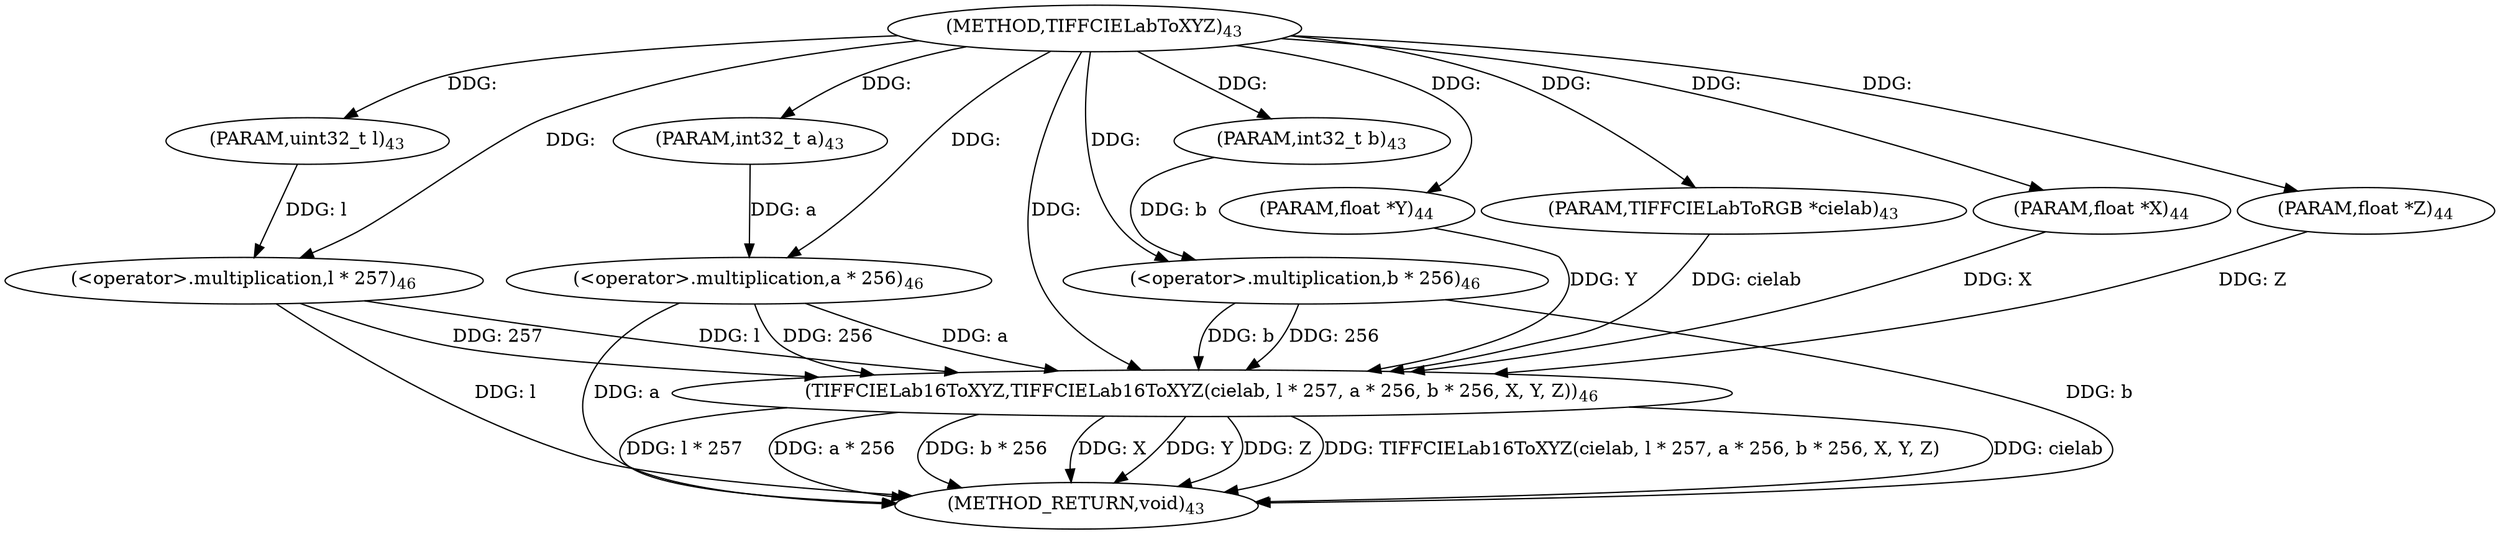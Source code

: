 digraph "TIFFCIELabToXYZ" {  
"6475" [label = <(METHOD,TIFFCIELabToXYZ)<SUB>43</SUB>> ]
"6498" [label = <(METHOD_RETURN,void)<SUB>43</SUB>> ]
"6476" [label = <(PARAM,TIFFCIELabToRGB *cielab)<SUB>43</SUB>> ]
"6477" [label = <(PARAM,uint32_t l)<SUB>43</SUB>> ]
"6478" [label = <(PARAM,int32_t a)<SUB>43</SUB>> ]
"6479" [label = <(PARAM,int32_t b)<SUB>43</SUB>> ]
"6480" [label = <(PARAM,float *X)<SUB>44</SUB>> ]
"6481" [label = <(PARAM,float *Y)<SUB>44</SUB>> ]
"6482" [label = <(PARAM,float *Z)<SUB>44</SUB>> ]
"6484" [label = <(TIFFCIELab16ToXYZ,TIFFCIELab16ToXYZ(cielab, l * 257, a * 256, b * 256, X, Y, Z))<SUB>46</SUB>> ]
"6486" [label = <(&lt;operator&gt;.multiplication,l * 257)<SUB>46</SUB>> ]
"6489" [label = <(&lt;operator&gt;.multiplication,a * 256)<SUB>46</SUB>> ]
"6492" [label = <(&lt;operator&gt;.multiplication,b * 256)<SUB>46</SUB>> ]
  "6484" -> "6498"  [ label = "DDG: cielab"] 
  "6486" -> "6498"  [ label = "DDG: l"] 
  "6484" -> "6498"  [ label = "DDG: l * 257"] 
  "6489" -> "6498"  [ label = "DDG: a"] 
  "6484" -> "6498"  [ label = "DDG: a * 256"] 
  "6492" -> "6498"  [ label = "DDG: b"] 
  "6484" -> "6498"  [ label = "DDG: b * 256"] 
  "6484" -> "6498"  [ label = "DDG: X"] 
  "6484" -> "6498"  [ label = "DDG: Y"] 
  "6484" -> "6498"  [ label = "DDG: Z"] 
  "6484" -> "6498"  [ label = "DDG: TIFFCIELab16ToXYZ(cielab, l * 257, a * 256, b * 256, X, Y, Z)"] 
  "6475" -> "6476"  [ label = "DDG: "] 
  "6475" -> "6477"  [ label = "DDG: "] 
  "6475" -> "6478"  [ label = "DDG: "] 
  "6475" -> "6479"  [ label = "DDG: "] 
  "6475" -> "6480"  [ label = "DDG: "] 
  "6475" -> "6481"  [ label = "DDG: "] 
  "6475" -> "6482"  [ label = "DDG: "] 
  "6476" -> "6484"  [ label = "DDG: cielab"] 
  "6475" -> "6484"  [ label = "DDG: "] 
  "6486" -> "6484"  [ label = "DDG: l"] 
  "6486" -> "6484"  [ label = "DDG: 257"] 
  "6489" -> "6484"  [ label = "DDG: a"] 
  "6489" -> "6484"  [ label = "DDG: 256"] 
  "6492" -> "6484"  [ label = "DDG: b"] 
  "6492" -> "6484"  [ label = "DDG: 256"] 
  "6480" -> "6484"  [ label = "DDG: X"] 
  "6481" -> "6484"  [ label = "DDG: Y"] 
  "6482" -> "6484"  [ label = "DDG: Z"] 
  "6477" -> "6486"  [ label = "DDG: l"] 
  "6475" -> "6486"  [ label = "DDG: "] 
  "6478" -> "6489"  [ label = "DDG: a"] 
  "6475" -> "6489"  [ label = "DDG: "] 
  "6479" -> "6492"  [ label = "DDG: b"] 
  "6475" -> "6492"  [ label = "DDG: "] 
}

